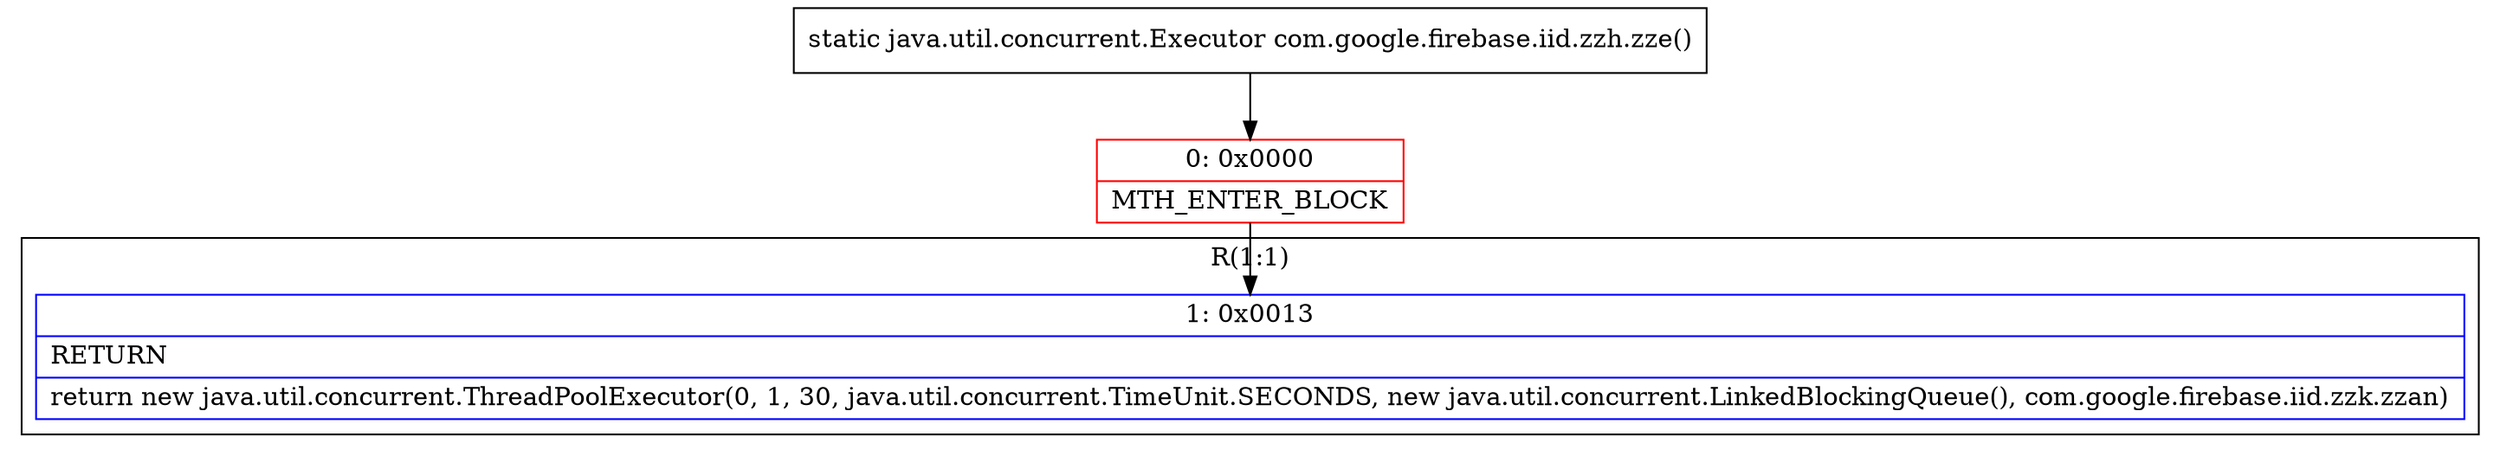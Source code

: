 digraph "CFG forcom.google.firebase.iid.zzh.zze()Ljava\/util\/concurrent\/Executor;" {
subgraph cluster_Region_907214816 {
label = "R(1:1)";
node [shape=record,color=blue];
Node_1 [shape=record,label="{1\:\ 0x0013|RETURN\l|return new java.util.concurrent.ThreadPoolExecutor(0, 1, 30, java.util.concurrent.TimeUnit.SECONDS, new java.util.concurrent.LinkedBlockingQueue(), com.google.firebase.iid.zzk.zzan)\l}"];
}
Node_0 [shape=record,color=red,label="{0\:\ 0x0000|MTH_ENTER_BLOCK\l}"];
MethodNode[shape=record,label="{static java.util.concurrent.Executor com.google.firebase.iid.zzh.zze() }"];
MethodNode -> Node_0;
Node_0 -> Node_1;
}

